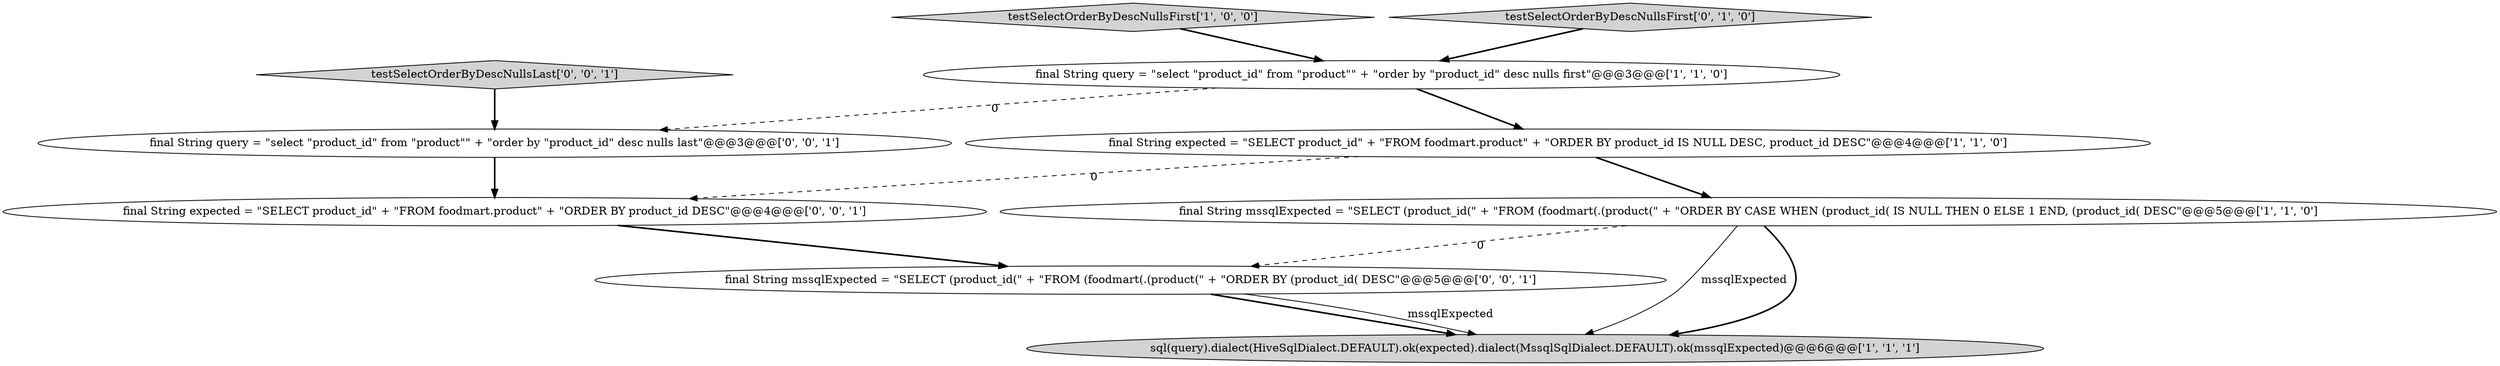 digraph {
7 [style = filled, label = "testSelectOrderByDescNullsLast['0', '0', '1']", fillcolor = lightgray, shape = diamond image = "AAA0AAABBB3BBB"];
1 [style = filled, label = "testSelectOrderByDescNullsFirst['1', '0', '0']", fillcolor = lightgray, shape = diamond image = "AAA0AAABBB1BBB"];
2 [style = filled, label = "final String query = \"select \"product_id\" from \"product\"\" + \"order by \"product_id\" desc nulls first\"@@@3@@@['1', '1', '0']", fillcolor = white, shape = ellipse image = "AAA0AAABBB1BBB"];
9 [style = filled, label = "final String query = \"select \"product_id\" from \"product\"\" + \"order by \"product_id\" desc nulls last\"@@@3@@@['0', '0', '1']", fillcolor = white, shape = ellipse image = "AAA0AAABBB3BBB"];
4 [style = filled, label = "final String expected = \"SELECT product_id\" + \"FROM foodmart.product\" + \"ORDER BY product_id IS NULL DESC, product_id DESC\"@@@4@@@['1', '1', '0']", fillcolor = white, shape = ellipse image = "AAA0AAABBB1BBB"];
5 [style = filled, label = "testSelectOrderByDescNullsFirst['0', '1', '0']", fillcolor = lightgray, shape = diamond image = "AAA0AAABBB2BBB"];
8 [style = filled, label = "final String mssqlExpected = \"SELECT (product_id(\" + \"FROM (foodmart(.(product(\" + \"ORDER BY (product_id( DESC\"@@@5@@@['0', '0', '1']", fillcolor = white, shape = ellipse image = "AAA0AAABBB3BBB"];
0 [style = filled, label = "sql(query).dialect(HiveSqlDialect.DEFAULT).ok(expected).dialect(MssqlSqlDialect.DEFAULT).ok(mssqlExpected)@@@6@@@['1', '1', '1']", fillcolor = lightgray, shape = ellipse image = "AAA0AAABBB1BBB"];
6 [style = filled, label = "final String expected = \"SELECT product_id\" + \"FROM foodmart.product\" + \"ORDER BY product_id DESC\"@@@4@@@['0', '0', '1']", fillcolor = white, shape = ellipse image = "AAA0AAABBB3BBB"];
3 [style = filled, label = "final String mssqlExpected = \"SELECT (product_id(\" + \"FROM (foodmart(.(product(\" + \"ORDER BY CASE WHEN (product_id( IS NULL THEN 0 ELSE 1 END, (product_id( DESC\"@@@5@@@['1', '1', '0']", fillcolor = white, shape = ellipse image = "AAA0AAABBB1BBB"];
8->0 [style = bold, label=""];
7->9 [style = bold, label=""];
3->8 [style = dashed, label="0"];
3->0 [style = solid, label="mssqlExpected"];
4->3 [style = bold, label=""];
5->2 [style = bold, label=""];
1->2 [style = bold, label=""];
4->6 [style = dashed, label="0"];
2->9 [style = dashed, label="0"];
2->4 [style = bold, label=""];
8->0 [style = solid, label="mssqlExpected"];
3->0 [style = bold, label=""];
6->8 [style = bold, label=""];
9->6 [style = bold, label=""];
}
